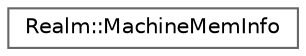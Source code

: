 digraph "Graphical Class Hierarchy"
{
 // LATEX_PDF_SIZE
  bgcolor="transparent";
  edge [fontname=Helvetica,fontsize=10,labelfontname=Helvetica,labelfontsize=10];
  node [fontname=Helvetica,fontsize=10,shape=box,height=0.2,width=0.4];
  rankdir="LR";
  Node0 [id="Node000000",label="Realm::MachineMemInfo",height=0.2,width=0.4,color="grey40", fillcolor="white", style="filled",URL="$structRealm_1_1MachineMemInfo.html",tooltip=" "];
}
